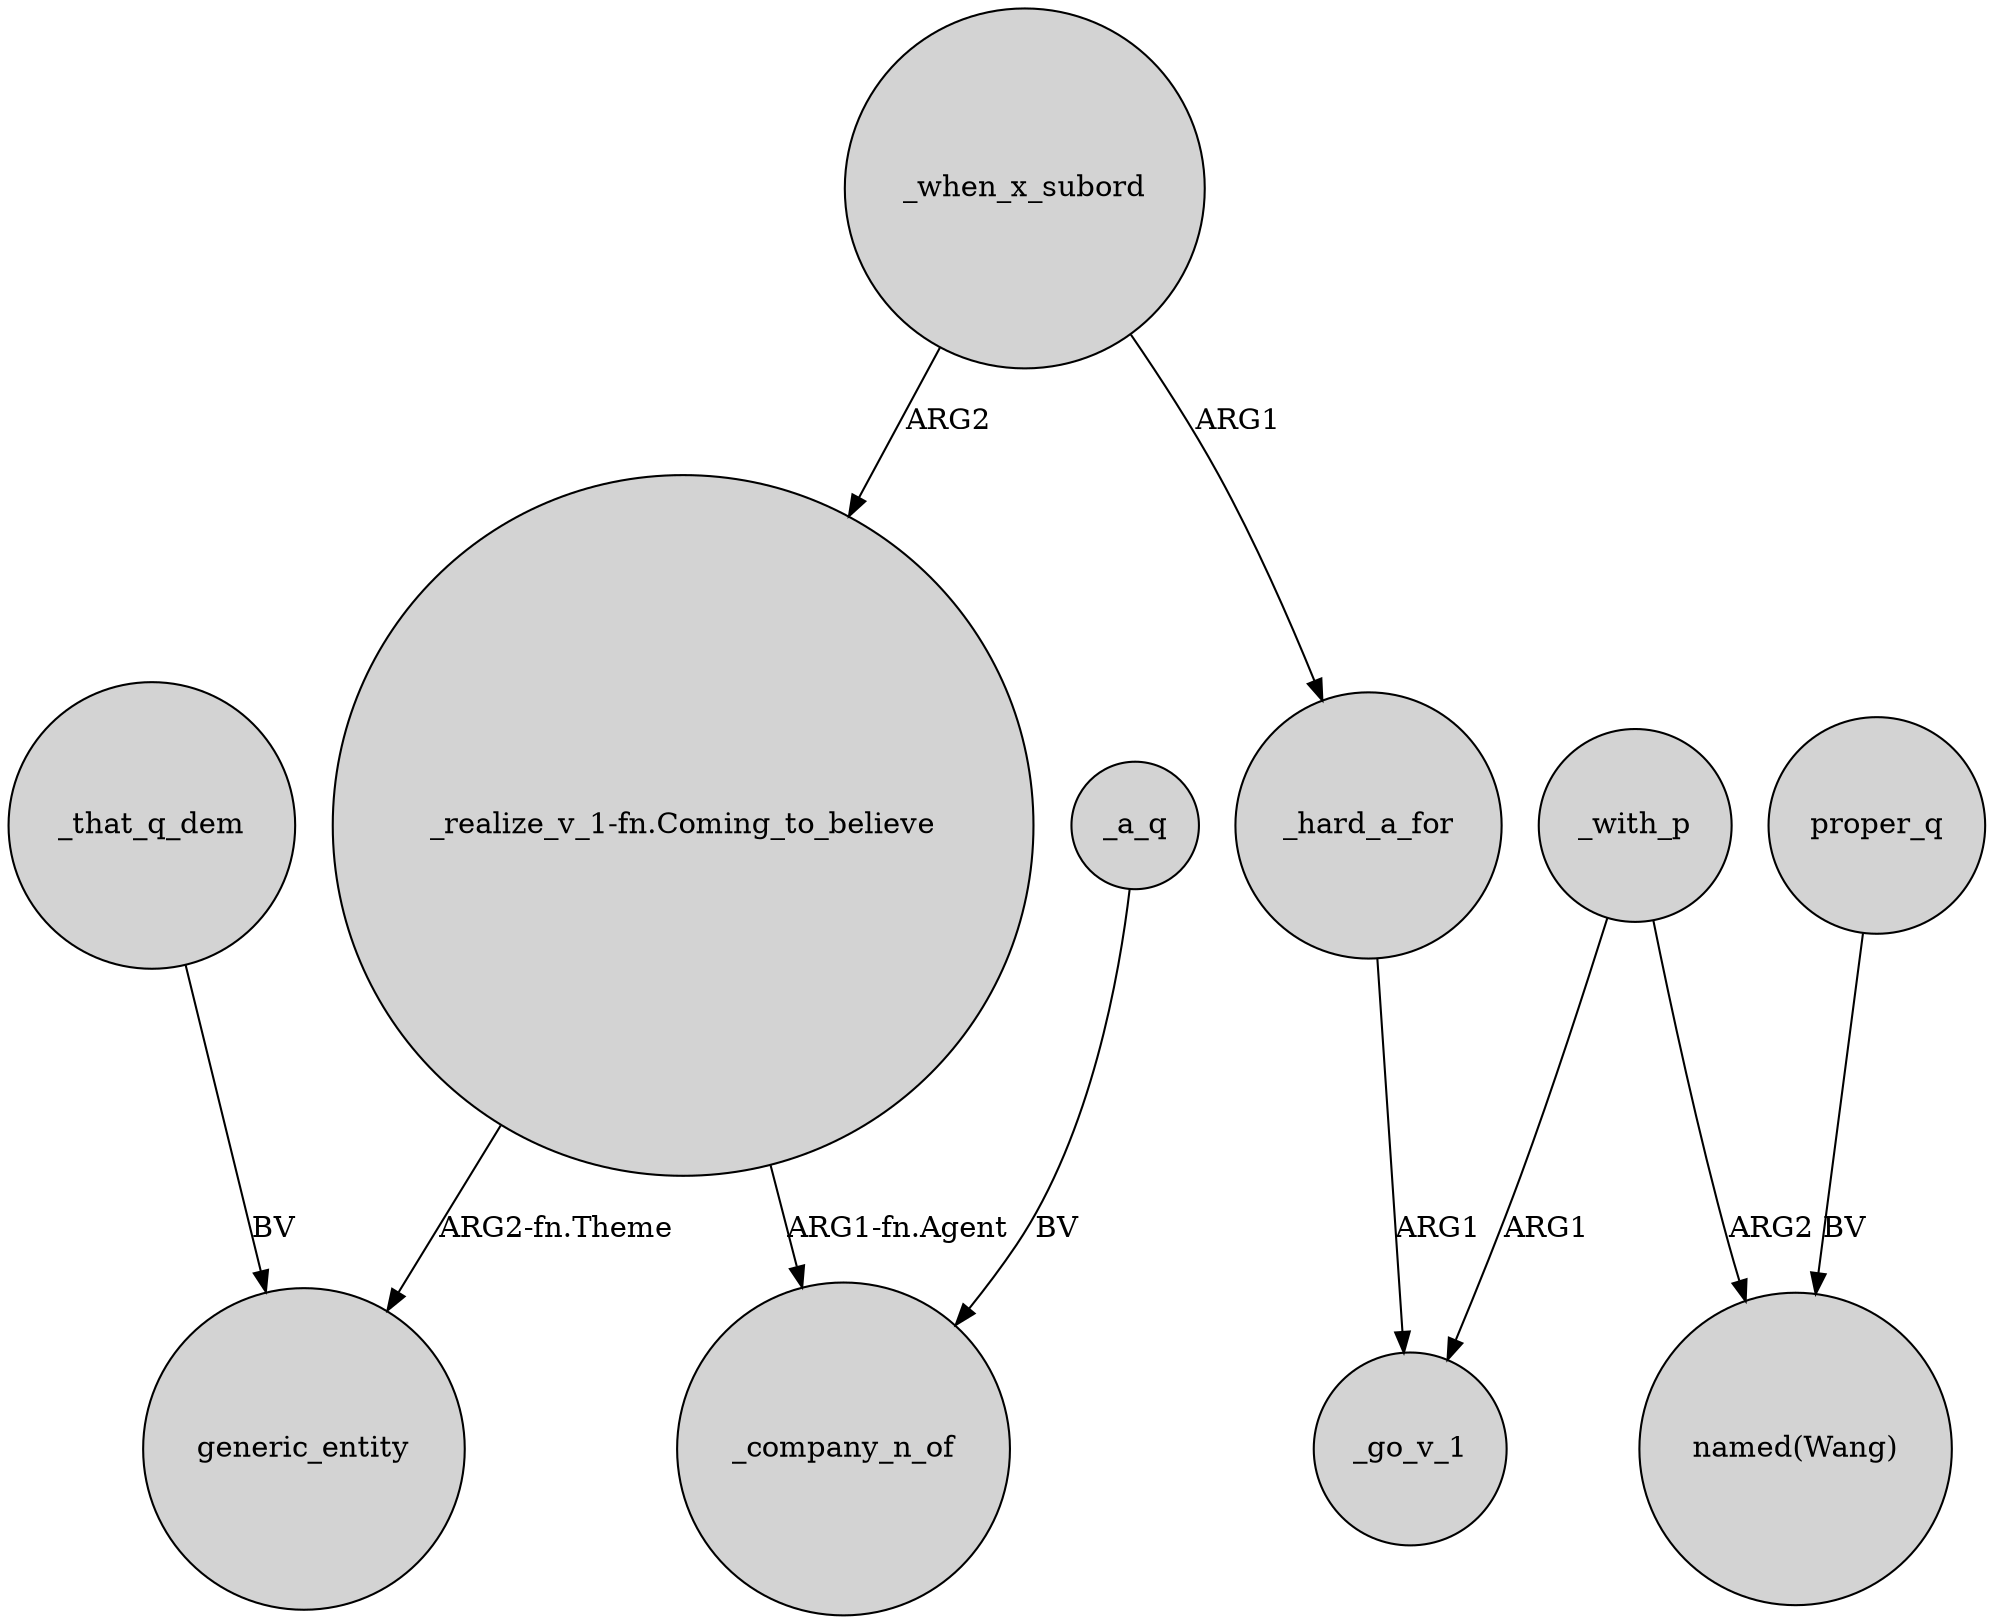 digraph {
	node [shape=circle style=filled]
	_when_x_subord -> "_realize_v_1-fn.Coming_to_believe" [label=ARG2]
	proper_q -> "named(Wang)" [label=BV]
	"_realize_v_1-fn.Coming_to_believe" -> generic_entity [label="ARG2-fn.Theme"]
	"_realize_v_1-fn.Coming_to_believe" -> _company_n_of [label="ARG1-fn.Agent"]
	_with_p -> _go_v_1 [label=ARG1]
	_hard_a_for -> _go_v_1 [label=ARG1]
	_when_x_subord -> _hard_a_for [label=ARG1]
	_that_q_dem -> generic_entity [label=BV]
	_a_q -> _company_n_of [label=BV]
	_with_p -> "named(Wang)" [label=ARG2]
}
